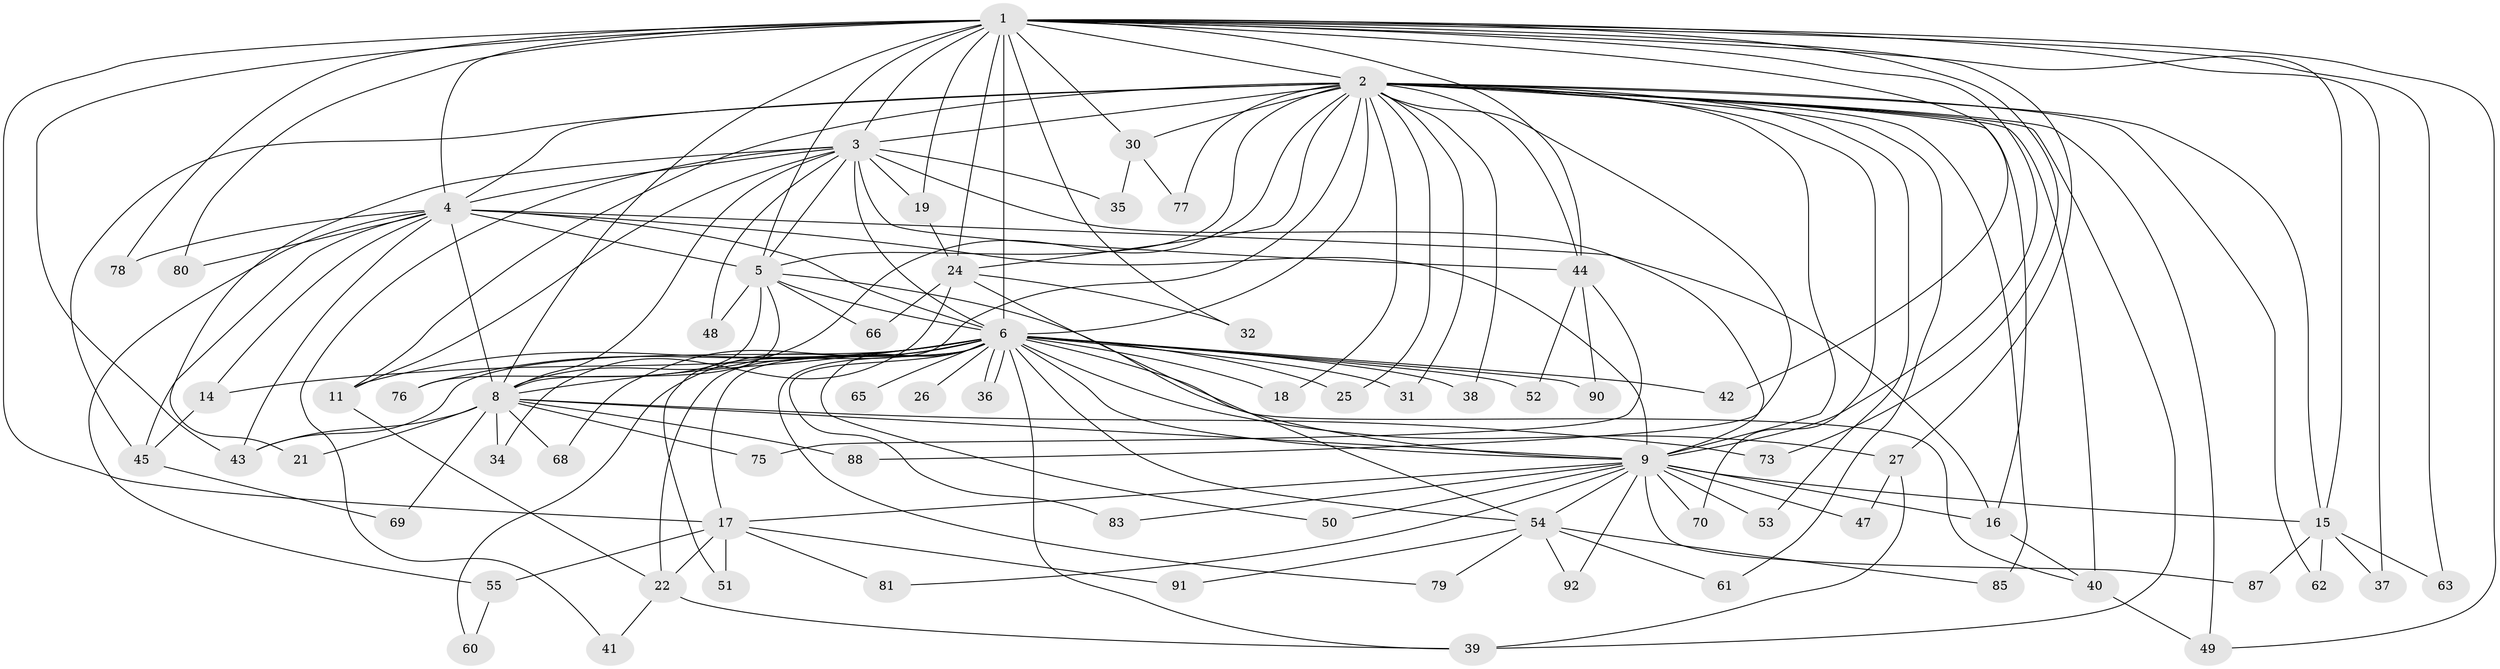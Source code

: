 // Generated by graph-tools (version 1.1) at 2025/51/02/27/25 19:51:51]
// undirected, 69 vertices, 163 edges
graph export_dot {
graph [start="1"]
  node [color=gray90,style=filled];
  1 [super="+28"];
  2 [super="+7"];
  3 [super="+12"];
  4 [super="+29"];
  5 [super="+64"];
  6 [super="+10"];
  8 [super="+58"];
  9 [super="+13"];
  11 [super="+86"];
  14;
  15 [super="+20"];
  16 [super="+23"];
  17 [super="+46"];
  18;
  19;
  21;
  22 [super="+33"];
  24 [super="+59"];
  25 [super="+56"];
  26;
  27 [super="+72"];
  30;
  31 [super="+67"];
  32;
  34;
  35;
  36;
  37;
  38 [super="+71"];
  39 [super="+89"];
  40 [super="+82"];
  41;
  42;
  43 [super="+84"];
  44 [super="+74"];
  45 [super="+94"];
  47;
  48;
  49 [super="+93"];
  50;
  51;
  52;
  53;
  54 [super="+57"];
  55;
  60;
  61;
  62;
  63;
  65;
  66;
  68;
  69;
  70;
  73;
  75;
  76;
  77;
  78;
  79;
  80;
  81;
  83;
  85;
  87;
  88;
  90;
  91;
  92;
  1 -- 2 [weight=2];
  1 -- 3 [weight=2];
  1 -- 4 [weight=2];
  1 -- 5;
  1 -- 6 [weight=2];
  1 -- 8;
  1 -- 9;
  1 -- 17;
  1 -- 19;
  1 -- 24;
  1 -- 27;
  1 -- 30;
  1 -- 32;
  1 -- 37;
  1 -- 44;
  1 -- 49;
  1 -- 63;
  1 -- 73;
  1 -- 78;
  1 -- 80;
  1 -- 42;
  1 -- 43;
  1 -- 15;
  2 -- 3 [weight=2];
  2 -- 4 [weight=2];
  2 -- 5 [weight=3];
  2 -- 6 [weight=4];
  2 -- 8 [weight=2];
  2 -- 9 [weight=2];
  2 -- 39;
  2 -- 44;
  2 -- 70;
  2 -- 77;
  2 -- 15;
  2 -- 16;
  2 -- 18;
  2 -- 85;
  2 -- 88;
  2 -- 30;
  2 -- 31;
  2 -- 38;
  2 -- 40;
  2 -- 45;
  2 -- 49;
  2 -- 51;
  2 -- 53;
  2 -- 61;
  2 -- 62;
  2 -- 24;
  2 -- 25;
  2 -- 11;
  3 -- 4;
  3 -- 5;
  3 -- 6 [weight=2];
  3 -- 8;
  3 -- 9 [weight=2];
  3 -- 11;
  3 -- 19;
  3 -- 21;
  3 -- 35;
  3 -- 41;
  3 -- 48;
  3 -- 44;
  4 -- 5;
  4 -- 6 [weight=2];
  4 -- 8;
  4 -- 9;
  4 -- 14;
  4 -- 16;
  4 -- 43;
  4 -- 55;
  4 -- 78;
  4 -- 80;
  4 -- 45;
  5 -- 6 [weight=2];
  5 -- 8;
  5 -- 9;
  5 -- 48;
  5 -- 76;
  5 -- 66;
  6 -- 8 [weight=2];
  6 -- 9 [weight=3];
  6 -- 11;
  6 -- 17;
  6 -- 18;
  6 -- 36;
  6 -- 36;
  6 -- 42;
  6 -- 43;
  6 -- 50;
  6 -- 52;
  6 -- 54;
  6 -- 65 [weight=2];
  6 -- 68;
  6 -- 76;
  6 -- 14;
  6 -- 79;
  6 -- 83;
  6 -- 22;
  6 -- 25;
  6 -- 90;
  6 -- 26;
  6 -- 27;
  6 -- 31;
  6 -- 40;
  6 -- 60;
  6 -- 39;
  6 -- 38;
  8 -- 9;
  8 -- 21;
  8 -- 34;
  8 -- 68;
  8 -- 69;
  8 -- 73;
  8 -- 75;
  8 -- 88;
  8 -- 43;
  9 -- 15;
  9 -- 50;
  9 -- 81;
  9 -- 83;
  9 -- 92;
  9 -- 17;
  9 -- 70;
  9 -- 47;
  9 -- 16;
  9 -- 53;
  9 -- 54;
  9 -- 87;
  11 -- 22;
  14 -- 45;
  15 -- 37;
  15 -- 87;
  15 -- 63;
  15 -- 62;
  16 -- 40;
  17 -- 51;
  17 -- 55;
  17 -- 81;
  17 -- 91;
  17 -- 22;
  19 -- 24;
  22 -- 41;
  22 -- 39;
  24 -- 32;
  24 -- 34;
  24 -- 66;
  24 -- 54;
  27 -- 47;
  27 -- 39;
  30 -- 35;
  30 -- 77;
  40 -- 49;
  44 -- 52;
  44 -- 75;
  44 -- 90;
  45 -- 69;
  54 -- 79;
  54 -- 91;
  54 -- 85;
  54 -- 92;
  54 -- 61;
  55 -- 60;
}
